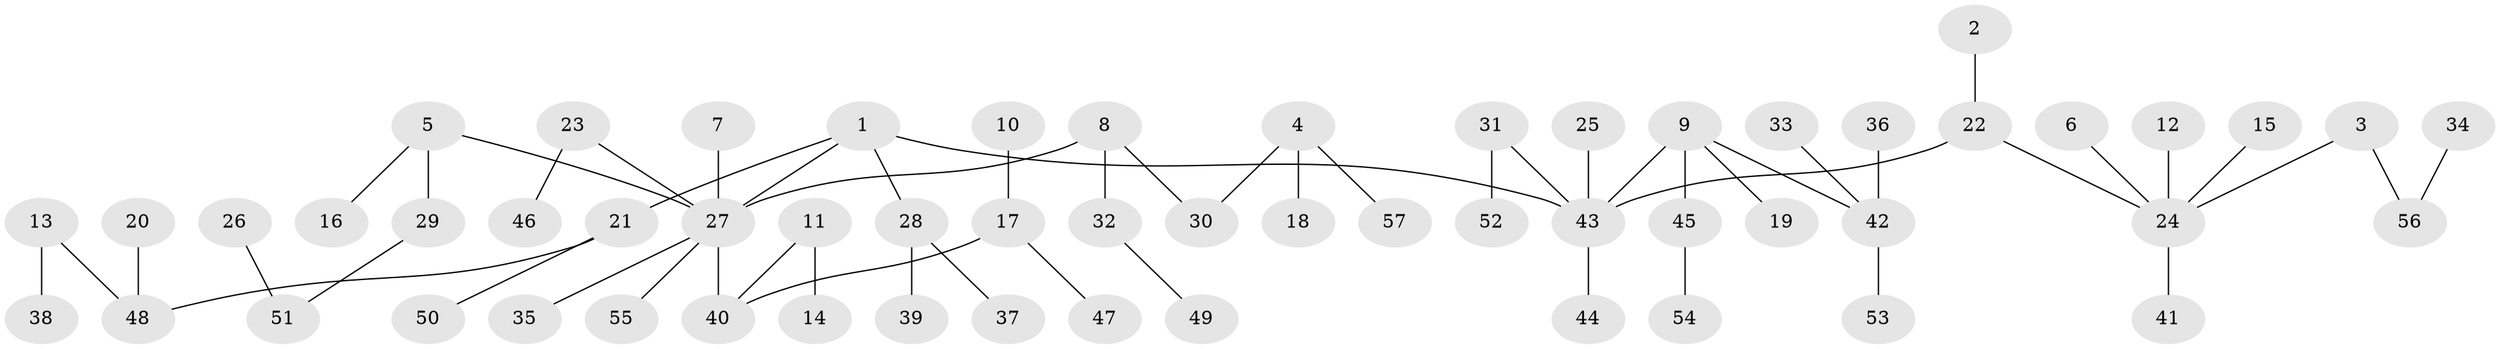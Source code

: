 // original degree distribution, {10: 0.008771929824561403, 2: 0.2543859649122807, 4: 0.08771929824561403, 8: 0.017543859649122806, 5: 0.017543859649122806, 3: 0.09649122807017543, 1: 0.5175438596491229}
// Generated by graph-tools (version 1.1) at 2025/02/03/09/25 03:02:25]
// undirected, 57 vertices, 56 edges
graph export_dot {
graph [start="1"]
  node [color=gray90,style=filled];
  1;
  2;
  3;
  4;
  5;
  6;
  7;
  8;
  9;
  10;
  11;
  12;
  13;
  14;
  15;
  16;
  17;
  18;
  19;
  20;
  21;
  22;
  23;
  24;
  25;
  26;
  27;
  28;
  29;
  30;
  31;
  32;
  33;
  34;
  35;
  36;
  37;
  38;
  39;
  40;
  41;
  42;
  43;
  44;
  45;
  46;
  47;
  48;
  49;
  50;
  51;
  52;
  53;
  54;
  55;
  56;
  57;
  1 -- 21 [weight=1.0];
  1 -- 27 [weight=1.0];
  1 -- 28 [weight=1.0];
  1 -- 43 [weight=1.0];
  2 -- 22 [weight=1.0];
  3 -- 24 [weight=1.0];
  3 -- 56 [weight=1.0];
  4 -- 18 [weight=1.0];
  4 -- 30 [weight=1.0];
  4 -- 57 [weight=1.0];
  5 -- 16 [weight=1.0];
  5 -- 27 [weight=1.0];
  5 -- 29 [weight=1.0];
  6 -- 24 [weight=1.0];
  7 -- 27 [weight=1.0];
  8 -- 27 [weight=1.0];
  8 -- 30 [weight=1.0];
  8 -- 32 [weight=1.0];
  9 -- 19 [weight=1.0];
  9 -- 42 [weight=1.0];
  9 -- 43 [weight=1.0];
  9 -- 45 [weight=1.0];
  10 -- 17 [weight=1.0];
  11 -- 14 [weight=1.0];
  11 -- 40 [weight=1.0];
  12 -- 24 [weight=1.0];
  13 -- 38 [weight=1.0];
  13 -- 48 [weight=1.0];
  15 -- 24 [weight=1.0];
  17 -- 40 [weight=1.0];
  17 -- 47 [weight=1.0];
  20 -- 48 [weight=1.0];
  21 -- 48 [weight=1.0];
  21 -- 50 [weight=1.0];
  22 -- 24 [weight=1.0];
  22 -- 43 [weight=1.0];
  23 -- 27 [weight=1.0];
  23 -- 46 [weight=1.0];
  24 -- 41 [weight=1.0];
  25 -- 43 [weight=1.0];
  26 -- 51 [weight=1.0];
  27 -- 35 [weight=1.0];
  27 -- 40 [weight=1.0];
  27 -- 55 [weight=1.0];
  28 -- 37 [weight=1.0];
  28 -- 39 [weight=1.0];
  29 -- 51 [weight=1.0];
  31 -- 43 [weight=1.0];
  31 -- 52 [weight=1.0];
  32 -- 49 [weight=1.0];
  33 -- 42 [weight=1.0];
  34 -- 56 [weight=1.0];
  36 -- 42 [weight=1.0];
  42 -- 53 [weight=1.0];
  43 -- 44 [weight=1.0];
  45 -- 54 [weight=1.0];
}
